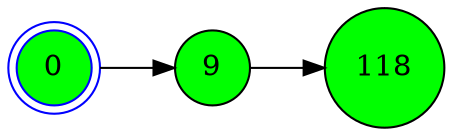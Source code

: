 digraph BlockchainTree {
    rankdir=LR;
    node [shape=circle, style=filled, fontcolor=black];

    0 [fillcolor=green];
    0 [shape=doublecircle, color=blue];
    9 [fillcolor=green];
    0 -> 9;
    118 [fillcolor=green];
    9 -> 118;
}
